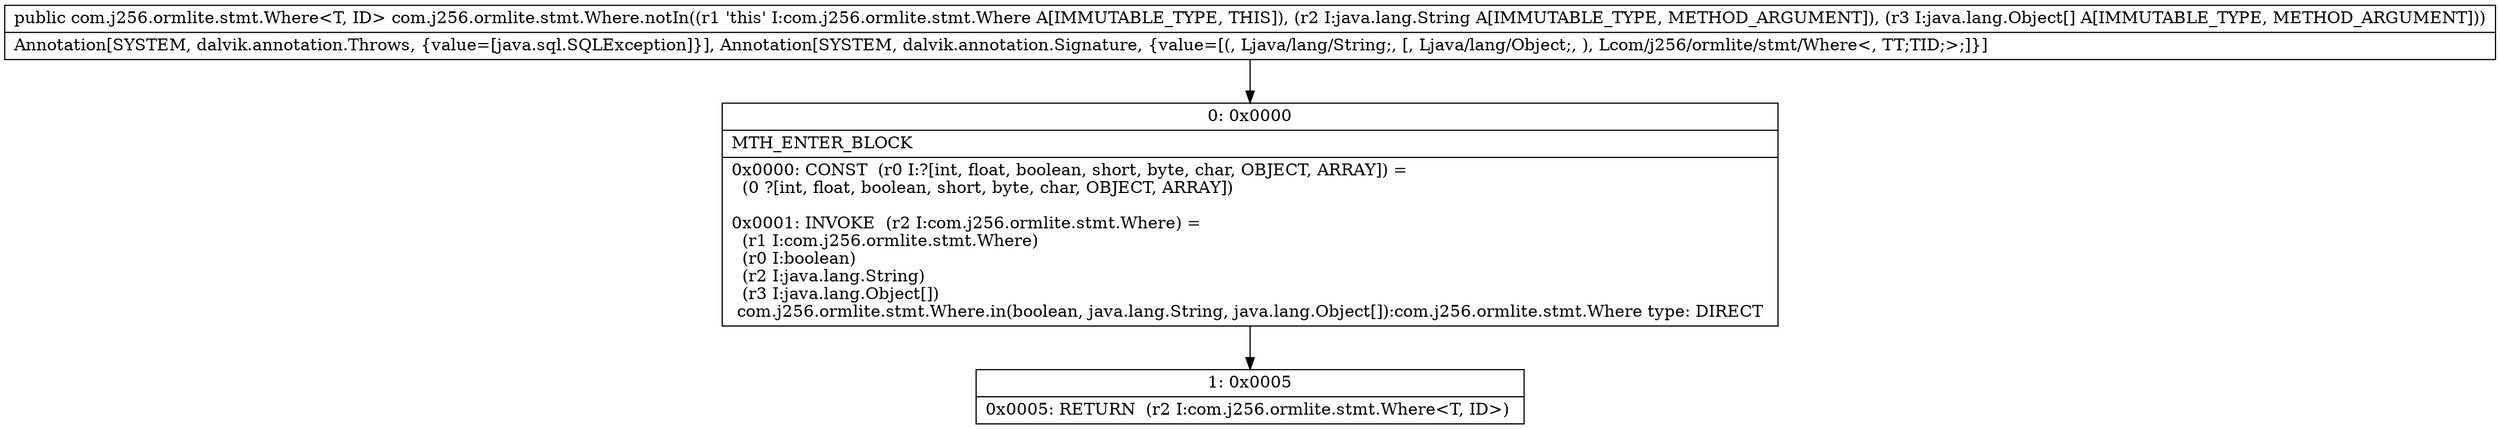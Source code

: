 digraph "CFG forcom.j256.ormlite.stmt.Where.notIn(Ljava\/lang\/String;[Ljava\/lang\/Object;)Lcom\/j256\/ormlite\/stmt\/Where;" {
Node_0 [shape=record,label="{0\:\ 0x0000|MTH_ENTER_BLOCK\l|0x0000: CONST  (r0 I:?[int, float, boolean, short, byte, char, OBJECT, ARRAY]) = \l  (0 ?[int, float, boolean, short, byte, char, OBJECT, ARRAY])\l \l0x0001: INVOKE  (r2 I:com.j256.ormlite.stmt.Where) = \l  (r1 I:com.j256.ormlite.stmt.Where)\l  (r0 I:boolean)\l  (r2 I:java.lang.String)\l  (r3 I:java.lang.Object[])\l com.j256.ormlite.stmt.Where.in(boolean, java.lang.String, java.lang.Object[]):com.j256.ormlite.stmt.Where type: DIRECT \l}"];
Node_1 [shape=record,label="{1\:\ 0x0005|0x0005: RETURN  (r2 I:com.j256.ormlite.stmt.Where\<T, ID\>) \l}"];
MethodNode[shape=record,label="{public com.j256.ormlite.stmt.Where\<T, ID\> com.j256.ormlite.stmt.Where.notIn((r1 'this' I:com.j256.ormlite.stmt.Where A[IMMUTABLE_TYPE, THIS]), (r2 I:java.lang.String A[IMMUTABLE_TYPE, METHOD_ARGUMENT]), (r3 I:java.lang.Object[] A[IMMUTABLE_TYPE, METHOD_ARGUMENT]))  | Annotation[SYSTEM, dalvik.annotation.Throws, \{value=[java.sql.SQLException]\}], Annotation[SYSTEM, dalvik.annotation.Signature, \{value=[(, Ljava\/lang\/String;, [, Ljava\/lang\/Object;, ), Lcom\/j256\/ormlite\/stmt\/Where\<, TT;TID;\>;]\}]\l}"];
MethodNode -> Node_0;
Node_0 -> Node_1;
}

